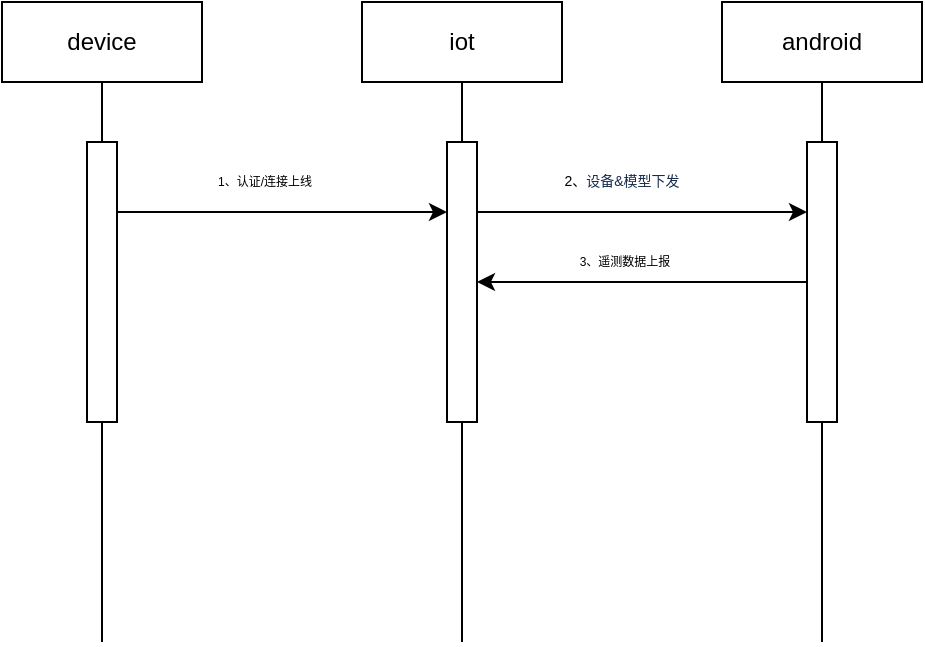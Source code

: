 <mxfile version="15.0.4" type="github">
  <diagram id="QKZyI71MhQVoEyEMeEdd" name="Page-1">
    <mxGraphModel dx="782" dy="468" grid="1" gridSize="10" guides="1" tooltips="1" connect="1" arrows="1" fold="1" page="1" pageScale="1" pageWidth="827" pageHeight="1169" math="0" shadow="0">
      <root>
        <mxCell id="0" />
        <mxCell id="1" parent="0" />
        <mxCell id="V6JZE4q0PIBQp_onLyyd-3" value="device" style="rounded=0;whiteSpace=wrap;html=1;" parent="1" vertex="1">
          <mxGeometry x="90" y="60" width="100" height="40" as="geometry" />
        </mxCell>
        <mxCell id="V6JZE4q0PIBQp_onLyyd-6" value="" style="endArrow=none;html=1;entryX=0.5;entryY=1;entryDx=0;entryDy=0;" parent="1" target="V6JZE4q0PIBQp_onLyyd-3" edge="1">
          <mxGeometry width="50" height="50" relative="1" as="geometry">
            <mxPoint x="140" y="380" as="sourcePoint" />
            <mxPoint x="430" y="150" as="targetPoint" />
            <Array as="points">
              <mxPoint x="140" y="140" />
            </Array>
          </mxGeometry>
        </mxCell>
        <mxCell id="V6JZE4q0PIBQp_onLyyd-7" value="iot" style="rounded=0;whiteSpace=wrap;html=1;" parent="1" vertex="1">
          <mxGeometry x="270" y="60" width="100" height="40" as="geometry" />
        </mxCell>
        <mxCell id="V6JZE4q0PIBQp_onLyyd-8" value="" style="endArrow=none;html=1;entryX=0.5;entryY=1;entryDx=0;entryDy=0;" parent="1" target="V6JZE4q0PIBQp_onLyyd-7" edge="1">
          <mxGeometry width="50" height="50" relative="1" as="geometry">
            <mxPoint x="320" y="380" as="sourcePoint" />
            <mxPoint x="610" y="150" as="targetPoint" />
          </mxGeometry>
        </mxCell>
        <mxCell id="V6JZE4q0PIBQp_onLyyd-9" value="android" style="rounded=0;whiteSpace=wrap;html=1;" parent="1" vertex="1">
          <mxGeometry x="450" y="60" width="100" height="40" as="geometry" />
        </mxCell>
        <mxCell id="V6JZE4q0PIBQp_onLyyd-10" value="" style="endArrow=none;html=1;entryX=0.5;entryY=1;entryDx=0;entryDy=0;" parent="1" target="V6JZE4q0PIBQp_onLyyd-9" edge="1">
          <mxGeometry width="50" height="50" relative="1" as="geometry">
            <mxPoint x="500" y="380" as="sourcePoint" />
            <mxPoint x="790" y="150" as="targetPoint" />
          </mxGeometry>
        </mxCell>
        <mxCell id="pdPROYeT5ZHWs4aKDkyA-5" style="edgeStyle=orthogonalEdgeStyle;rounded=0;orthogonalLoop=1;jettySize=auto;html=1;exitX=1;exitY=0.25;exitDx=0;exitDy=0;entryX=0;entryY=0.25;entryDx=0;entryDy=0;" edge="1" parent="1" source="pdPROYeT5ZHWs4aKDkyA-1" target="pdPROYeT5ZHWs4aKDkyA-2">
          <mxGeometry relative="1" as="geometry" />
        </mxCell>
        <mxCell id="pdPROYeT5ZHWs4aKDkyA-6" value="1、认证/连接上线" style="edgeLabel;html=1;align=center;verticalAlign=middle;resizable=0;points=[];fontSize=6;" vertex="1" connectable="0" parent="pdPROYeT5ZHWs4aKDkyA-5">
          <mxGeometry x="0.323" y="-1" relative="1" as="geometry">
            <mxPoint x="-36" y="-16" as="offset" />
          </mxGeometry>
        </mxCell>
        <mxCell id="pdPROYeT5ZHWs4aKDkyA-1" value="" style="rounded=0;whiteSpace=wrap;html=1;" vertex="1" parent="1">
          <mxGeometry x="132.5" y="130" width="15" height="140" as="geometry" />
        </mxCell>
        <mxCell id="pdPROYeT5ZHWs4aKDkyA-9" style="edgeStyle=none;rounded=0;orthogonalLoop=1;jettySize=auto;html=1;exitX=1;exitY=0.25;exitDx=0;exitDy=0;entryX=0;entryY=0.25;entryDx=0;entryDy=0;" edge="1" parent="1" source="pdPROYeT5ZHWs4aKDkyA-2" target="pdPROYeT5ZHWs4aKDkyA-3">
          <mxGeometry relative="1" as="geometry" />
        </mxCell>
        <mxCell id="pdPROYeT5ZHWs4aKDkyA-2" value="" style="rounded=0;whiteSpace=wrap;html=1;" vertex="1" parent="1">
          <mxGeometry x="312.5" y="130" width="15" height="140" as="geometry" />
        </mxCell>
        <mxCell id="pdPROYeT5ZHWs4aKDkyA-11" style="edgeStyle=none;rounded=0;orthogonalLoop=1;jettySize=auto;html=1;exitX=0;exitY=0.5;exitDx=0;exitDy=0;entryX=1;entryY=0.5;entryDx=0;entryDy=0;fontSize=6;" edge="1" parent="1" source="pdPROYeT5ZHWs4aKDkyA-3" target="pdPROYeT5ZHWs4aKDkyA-2">
          <mxGeometry relative="1" as="geometry" />
        </mxCell>
        <mxCell id="pdPROYeT5ZHWs4aKDkyA-12" value="3、遥测数据上报" style="edgeLabel;html=1;align=center;verticalAlign=middle;resizable=0;points=[];fontSize=6;" vertex="1" connectable="0" parent="pdPROYeT5ZHWs4aKDkyA-11">
          <mxGeometry x="0.137" y="-3" relative="1" as="geometry">
            <mxPoint x="2" y="-7" as="offset" />
          </mxGeometry>
        </mxCell>
        <mxCell id="pdPROYeT5ZHWs4aKDkyA-3" value="" style="rounded=0;whiteSpace=wrap;html=1;" vertex="1" parent="1">
          <mxGeometry x="492.5" y="130" width="15" height="140" as="geometry" />
        </mxCell>
        <mxCell id="pdPROYeT5ZHWs4aKDkyA-10" value="2、&lt;span style=&quot;background-color: rgb(255, 255, 255); color: rgb(23, 43, 77); font-size: 7px;&quot;&gt;设备&amp;amp;模型下发&lt;/span&gt;" style="text;html=1;strokeColor=none;fillColor=none;align=center;verticalAlign=middle;whiteSpace=wrap;rounded=0;fontSize=7;" vertex="1" parent="1">
          <mxGeometry x="340" y="140" width="120" height="20" as="geometry" />
        </mxCell>
      </root>
    </mxGraphModel>
  </diagram>
</mxfile>
